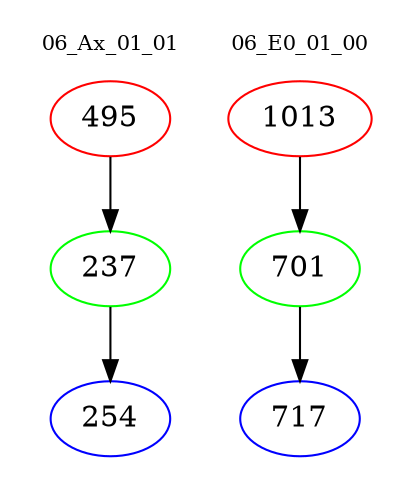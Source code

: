 digraph{
subgraph cluster_0 {
color = white
label = "06_Ax_01_01";
fontsize=10;
T0_495 [label="495", color="red"]
T0_495 -> T0_237 [color="black"]
T0_237 [label="237", color="green"]
T0_237 -> T0_254 [color="black"]
T0_254 [label="254", color="blue"]
}
subgraph cluster_1 {
color = white
label = "06_E0_01_00";
fontsize=10;
T1_1013 [label="1013", color="red"]
T1_1013 -> T1_701 [color="black"]
T1_701 [label="701", color="green"]
T1_701 -> T1_717 [color="black"]
T1_717 [label="717", color="blue"]
}
}
